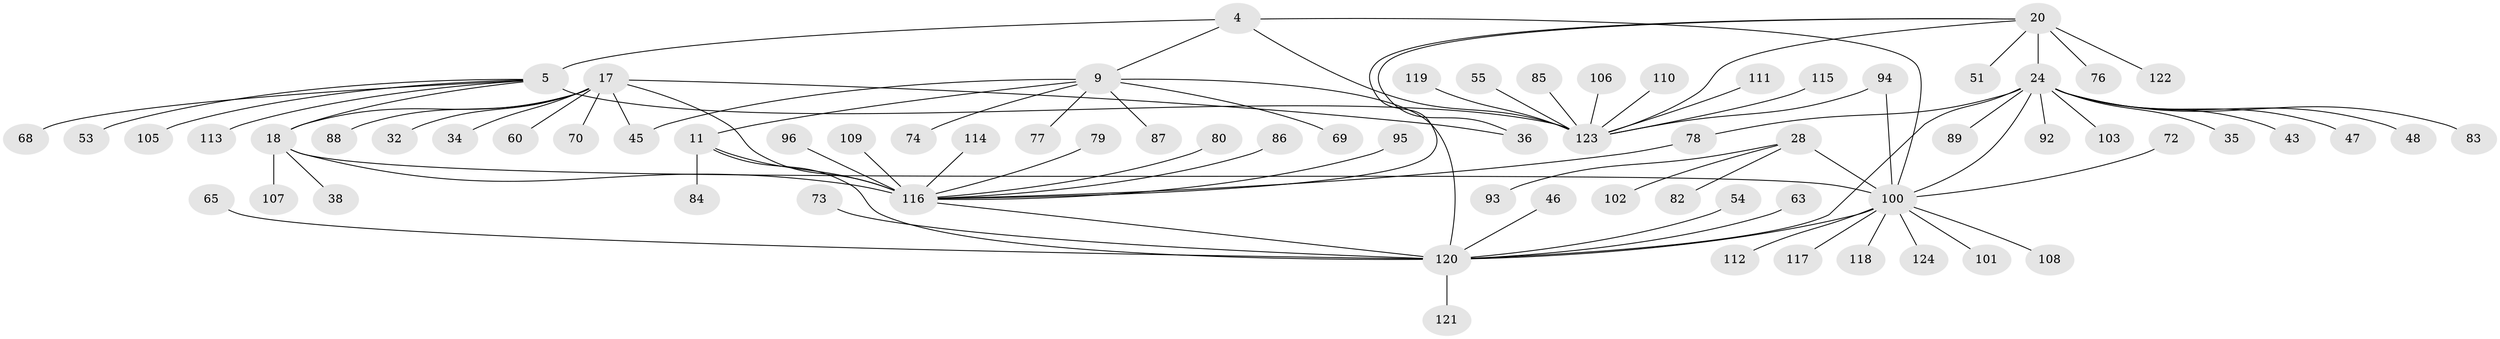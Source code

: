// original degree distribution, {9: 0.056451612903225805, 6: 0.024193548387096774, 8: 0.056451612903225805, 7: 0.04838709677419355, 12: 0.008064516129032258, 5: 0.008064516129032258, 13: 0.008064516129032258, 11: 0.024193548387096774, 16: 0.008064516129032258, 2: 0.1693548387096774, 1: 0.5725806451612904, 3: 0.008064516129032258, 4: 0.008064516129032258}
// Generated by graph-tools (version 1.1) at 2025/59/03/04/25 21:59:10]
// undirected, 74 vertices, 87 edges
graph export_dot {
graph [start="1"]
  node [color=gray90,style=filled];
  4 [super="+2"];
  5 [super="+3"];
  9 [super="+7"];
  11 [super="+8"];
  17 [super="+13"];
  18 [super="+15"];
  20 [super="+19"];
  24 [super="+22+23"];
  28 [super="+27"];
  32;
  34;
  35;
  36;
  38;
  43;
  45;
  46;
  47;
  48 [super="+40"];
  51;
  53;
  54;
  55;
  60;
  63;
  65;
  68;
  69;
  70;
  72;
  73 [super="+64"];
  74;
  76;
  77;
  78;
  79;
  80;
  82;
  83;
  84;
  85;
  86;
  87;
  88;
  89;
  92 [super="+91"];
  93;
  94;
  95;
  96;
  100 [super="+67+71"];
  101;
  102 [super="+98"];
  103;
  105 [super="+97"];
  106 [super="+44"];
  107;
  108;
  109 [super="+31"];
  110 [super="+99"];
  111;
  112;
  113;
  114;
  115 [super="+81"];
  116 [super="+104+57+59+61+75"];
  117;
  118;
  119;
  120 [super="+37+66+12"];
  121;
  122;
  123 [super="+6+49"];
  124;
  4 -- 5 [weight=4];
  4 -- 9;
  4 -- 123 [weight=4];
  4 -- 100;
  5 -- 53;
  5 -- 68;
  5 -- 113;
  5 -- 18;
  5 -- 105;
  5 -- 123 [weight=4];
  9 -- 11 [weight=4];
  9 -- 69;
  9 -- 74;
  9 -- 87;
  9 -- 77;
  9 -- 45;
  9 -- 120 [weight=4];
  11 -- 84;
  11 -- 116;
  11 -- 120 [weight=4];
  17 -- 18 [weight=4];
  17 -- 32;
  17 -- 36;
  17 -- 60;
  17 -- 34;
  17 -- 70;
  17 -- 45;
  17 -- 88;
  17 -- 116 [weight=4];
  18 -- 107;
  18 -- 38;
  18 -- 116 [weight=4];
  18 -- 100;
  20 -- 24 [weight=8];
  20 -- 36;
  20 -- 122;
  20 -- 76;
  20 -- 51;
  20 -- 123 [weight=2];
  20 -- 116 [weight=2];
  24 -- 78;
  24 -- 83;
  24 -- 43;
  24 -- 47;
  24 -- 48;
  24 -- 120 [weight=2];
  24 -- 92;
  24 -- 100 [weight=2];
  24 -- 35;
  24 -- 103;
  24 -- 89;
  28 -- 82;
  28 -- 93;
  28 -- 102;
  28 -- 100 [weight=8];
  46 -- 120;
  54 -- 120;
  55 -- 123;
  63 -- 120;
  65 -- 120;
  72 -- 100;
  73 -- 120;
  78 -- 116;
  79 -- 116;
  80 -- 116;
  85 -- 123;
  86 -- 116;
  94 -- 123;
  94 -- 100;
  95 -- 116;
  96 -- 116;
  100 -- 101;
  100 -- 108;
  100 -- 112;
  100 -- 124;
  100 -- 117;
  100 -- 118;
  100 -- 120;
  106 -- 123;
  109 -- 116;
  110 -- 123;
  111 -- 123;
  114 -- 116;
  115 -- 123;
  116 -- 120 [weight=2];
  119 -- 123;
  120 -- 121;
}
